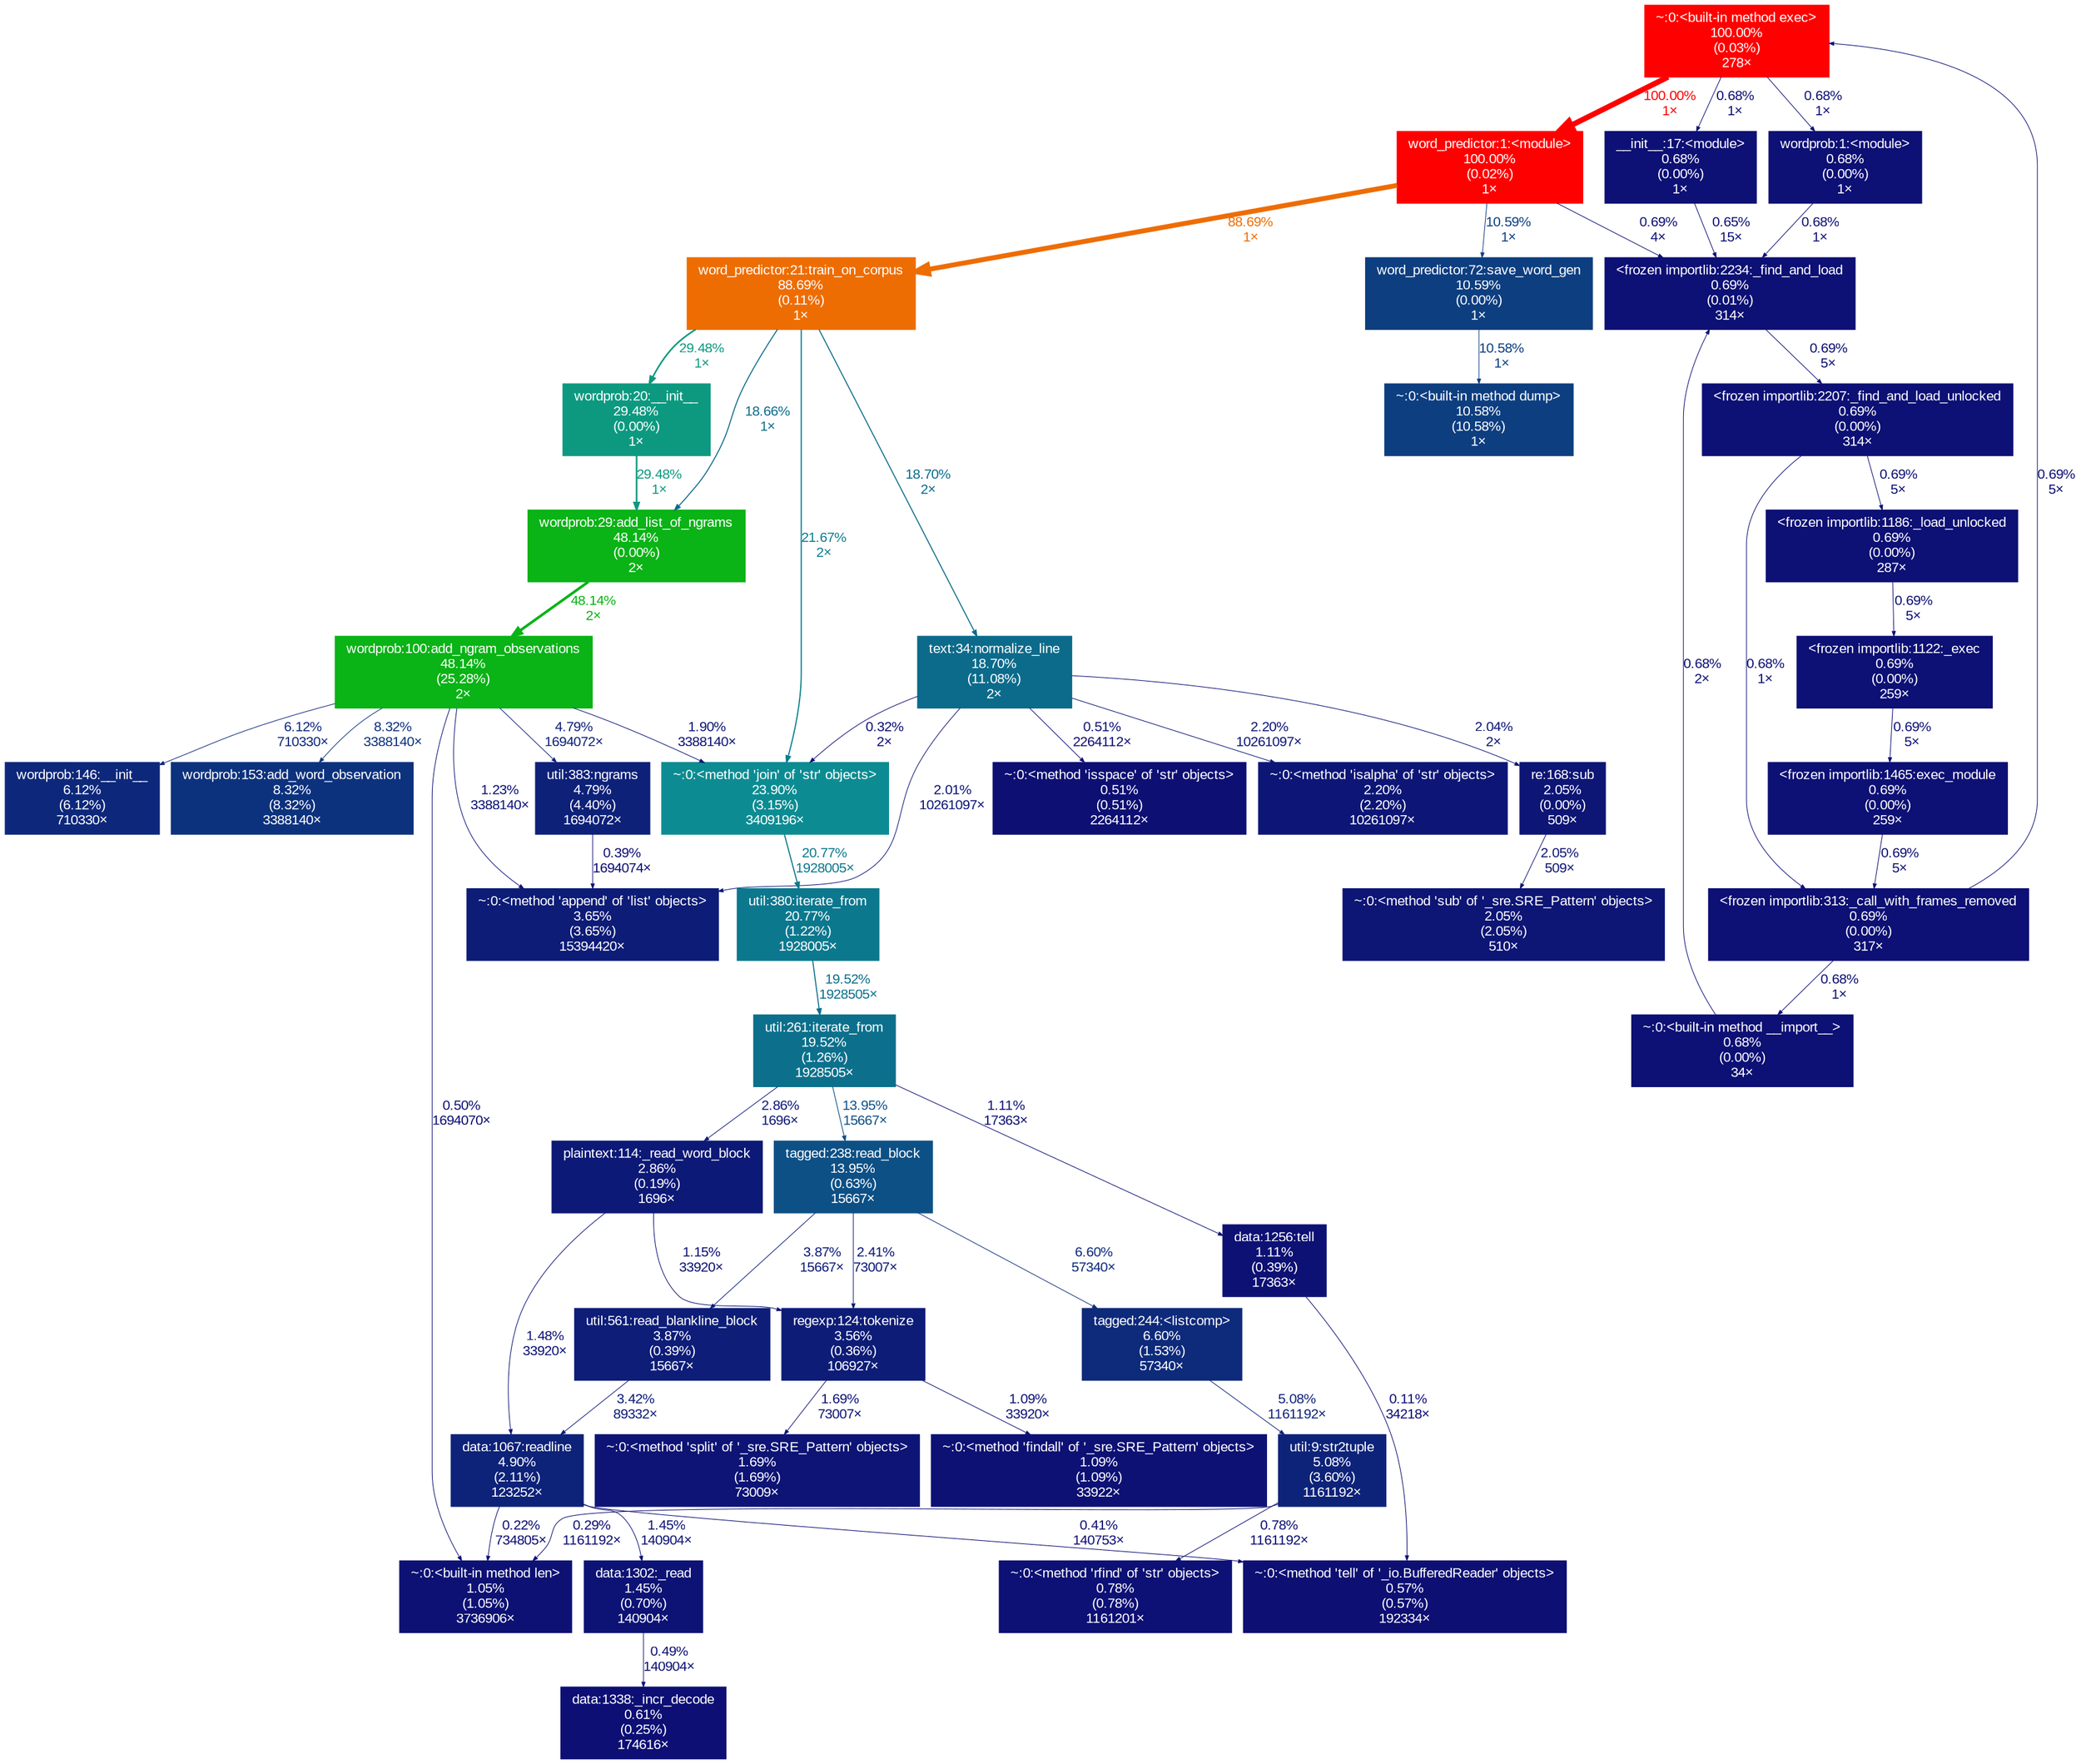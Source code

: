 digraph {
	graph [fontname=Arial, nodesep=0.125, ranksep=0.25];
	node [fontcolor=white, fontname=Arial, height=0, shape=box, style=filled, width=0];
	edge [fontname=Arial];
	1 [color="#ff0000", fontcolor="#ffffff", fontsize="10.00", label="~:0:<built-in method exec>\n100.00%\n(0.03%)\n278×"];
	1 -> 95 [arrowsize="0.35", color="#0d1074", fontcolor="#0d1074", fontsize="10.00", label="0.68%\n1×", labeldistance="0.50", penwidth="0.50"];
	1 -> 173 [arrowsize="1.00", color="#ff0000", fontcolor="#ff0000", fontsize="10.00", label="100.00%\n1×", labeldistance="4.00", penwidth="4.00"];
	1 -> 416 [arrowsize="0.35", color="#0d1074", fontcolor="#0d1074", fontsize="10.00", label="0.68%\n1×", labeldistance="0.50", penwidth="0.50"];
	17 [color="#0c6b8b", fontcolor="#ffffff", fontsize="10.00", label="text:34:normalize_line\n18.70%\n(11.08%)\n2×"];
	17 -> 289 [arrowsize="0.35", color="#0d0e73", fontcolor="#0d0e73", fontsize="10.00", label="0.32%\n2×", labeldistance="0.50", penwidth="0.50"];
	17 -> 756 [arrowsize="0.35", color="#0d1575", fontcolor="#0d1575", fontsize="10.00", label="2.04%\n2×", labeldistance="0.50", penwidth="0.50"];
	17 -> 1530 [arrowsize="0.35", color="#0d1575", fontcolor="#0d1575", fontsize="10.00", label="2.01%\n10261097×", labeldistance="0.50", penwidth="0.50"];
	17 -> 1746 [arrowsize="0.35", color="#0d0f73", fontcolor="#0d0f73", fontsize="10.00", label="0.51%\n2264112×", labeldistance="0.50", penwidth="0.50"];
	17 -> 1750 [arrowsize="0.35", color="#0d1676", fontcolor="#0d1676", fontsize="10.00", label="2.20%\n10261097×", labeldistance="0.50", penwidth="0.50"];
	61 [color="#0d1074", fontcolor="#ffffff", fontsize="10.00", label="<frozen importlib:2207:_find_and_load_unlocked\n0.69%\n(0.00%)\n314×"];
	61 -> 657 [arrowsize="0.35", color="#0d1074", fontcolor="#0d1074", fontsize="10.00", label="0.69%\n5×", labeldistance="0.50", penwidth="0.50"];
	61 -> 972 [arrowsize="0.35", color="#0d1074", fontcolor="#0d1074", fontsize="10.00", label="0.68%\n1×", labeldistance="0.50", penwidth="0.50"];
	70 [color="#0d2a7b", fontcolor="#ffffff", fontsize="10.00", label="tagged:244:<listcomp>\n6.60%\n(1.53%)\n57340×"];
	70 -> 928 [arrowsize="0.35", color="#0d2379", fontcolor="#0d2379", fontsize="10.00", label="5.08%\n1161192×", labeldistance="0.50", penwidth="0.50"];
	71 [color="#0d5085", fontcolor="#ffffff", fontsize="10.00", label="tagged:238:read_block\n13.95%\n(0.63%)\n15667×"];
	71 -> 70 [arrowsize="0.35", color="#0d2a7b", fontcolor="#0d2a7b", fontsize="10.00", label="6.60%\n57340×", labeldistance="0.50", penwidth="0.50"];
	71 -> 156 [arrowsize="0.35", color="#0d1776", fontcolor="#0d1776", fontsize="10.00", label="2.41%\n73007×", labeldistance="0.50", penwidth="0.50"];
	71 -> 1600 [arrowsize="0.35", color="#0d1d78", fontcolor="#0d1d78", fontsize="10.00", label="3.87%\n15667×", labeldistance="0.50", penwidth="0.50"];
	95 [color="#0d1074", fontcolor="#ffffff", fontsize="10.00", label="__init__:17:<module>\n0.68%\n(0.00%)\n1×"];
	95 -> 705 [arrowsize="0.35", color="#0d0f74", fontcolor="#0d0f74", fontsize="10.00", label="0.65%\n15×", labeldistance="0.50", penwidth="0.50"];
	154 [color="#0d1174", fontcolor="#ffffff", fontsize="10.00", label="~:0:<method 'findall' of '_sre.SRE_Pattern' objects>\n1.09%\n(1.09%)\n33922×"];
	156 [color="#0d1c77", fontcolor="#ffffff", fontsize="10.00", label="regexp:124:tokenize\n3.56%\n(0.36%)\n106927×"];
	156 -> 154 [arrowsize="0.35", color="#0d1174", fontcolor="#0d1174", fontsize="10.00", label="1.09%\n33920×", labeldistance="0.50", penwidth="0.50"];
	156 -> 711 [arrowsize="0.35", color="#0d1475", fontcolor="#0d1475", fontsize="10.00", label="1.69%\n73007×", labeldistance="0.50", penwidth="0.50"];
	166 [color="#0c788e", fontcolor="#ffffff", fontsize="10.00", label="util:380:iterate_from\n20.77%\n(1.22%)\n1928005×"];
	166 -> 1011 [arrowsize="0.44", color="#0c708c", fontcolor="#0c708c", fontsize="10.00", label="19.52%\n1928505×", labeldistance="0.78", penwidth="0.78"];
	173 [color="#ff0000", fontcolor="#ffffff", fontsize="10.00", label="word_predictor:1:<module>\n100.00%\n(0.02%)\n1×"];
	173 -> 668 [arrowsize="0.94", color="#ee6d03", fontcolor="#ee6d03", fontsize="10.00", label="88.69%\n1×", labeldistance="3.55", penwidth="3.55"];
	173 -> 680 [arrowsize="0.35", color="#0d3e80", fontcolor="#0d3e80", fontsize="10.00", label="10.59%\n1×", labeldistance="0.50", penwidth="0.50"];
	173 -> 705 [arrowsize="0.35", color="#0d1074", fontcolor="#0d1074", fontsize="10.00", label="0.69%\n4×", labeldistance="0.50", penwidth="0.50"];
	289 [color="#0c8c92", fontcolor="#ffffff", fontsize="10.00", label="~:0:<method 'join' of 'str' objects>\n23.90%\n(3.15%)\n3409196×"];
	289 -> 166 [arrowsize="0.46", color="#0c788e", fontcolor="#0c788e", fontsize="10.00", label="20.77%\n1928005×", labeldistance="0.83", penwidth="0.83"];
	416 [color="#0d1074", fontcolor="#ffffff", fontsize="10.00", label="wordprob:1:<module>\n0.68%\n(0.00%)\n1×"];
	416 -> 705 [arrowsize="0.35", color="#0d1074", fontcolor="#0d1074", fontsize="10.00", label="0.68%\n1×", labeldistance="0.50", penwidth="0.50"];
	533 [color="#0d2179", fontcolor="#ffffff", fontsize="10.00", label="util:383:ngrams\n4.79%\n(4.40%)\n1694072×"];
	533 -> 1530 [arrowsize="0.35", color="#0d0e73", fontcolor="#0d0e73", fontsize="10.00", label="0.39%\n1694074×", labeldistance="0.50", penwidth="0.50"];
	604 [color="#0d1174", fontcolor="#ffffff", fontsize="10.00", label="~:0:<built-in method len>\n1.05%\n(1.05%)\n3736906×"];
	657 [color="#0d1074", fontcolor="#ffffff", fontsize="10.00", label="<frozen importlib:1186:_load_unlocked\n0.69%\n(0.00%)\n287×"];
	657 -> 1311 [arrowsize="0.35", color="#0d1074", fontcolor="#0d1074", fontsize="10.00", label="0.69%\n5×", labeldistance="0.50", penwidth="0.50"];
	668 [color="#ee6d03", fontcolor="#ffffff", fontsize="10.00", label="word_predictor:21:train_on_corpus\n88.69%\n(0.11%)\n1×"];
	668 -> 17 [arrowsize="0.43", color="#0c6b8b", fontcolor="#0c6b8b", fontsize="10.00", label="18.70%\n2×", labeldistance="0.75", penwidth="0.75"];
	668 -> 289 [arrowsize="0.47", color="#0c7e8f", fontcolor="#0c7e8f", fontsize="10.00", label="21.67%\n2×", labeldistance="0.87", penwidth="0.87"];
	668 -> 835 [arrowsize="0.54", color="#0c9980", fontcolor="#0c9980", fontsize="10.00", label="29.48%\n1×", labeldistance="1.18", penwidth="1.18"];
	668 -> 1288 [arrowsize="0.43", color="#0c6b8b", fontcolor="#0c6b8b", fontsize="10.00", label="18.66%\n1×", labeldistance="0.75", penwidth="0.75"];
	680 [color="#0d3e80", fontcolor="#ffffff", fontsize="10.00", label="word_predictor:72:save_word_gen\n10.59%\n(0.00%)\n1×"];
	680 -> 1579 [arrowsize="0.35", color="#0d3e80", fontcolor="#0d3e80", fontsize="10.00", label="10.58%\n1×", labeldistance="0.50", penwidth="0.50"];
	705 [color="#0d1074", fontcolor="#ffffff", fontsize="10.00", label="<frozen importlib:2234:_find_and_load\n0.69%\n(0.01%)\n314×"];
	705 -> 61 [arrowsize="0.35", color="#0d1074", fontcolor="#0d1074", fontsize="10.00", label="0.69%\n5×", labeldistance="0.50", penwidth="0.50"];
	711 [color="#0d1475", fontcolor="#ffffff", fontsize="10.00", label="~:0:<method 'split' of '_sre.SRE_Pattern' objects>\n1.69%\n(1.69%)\n73009×"];
	756 [color="#0d1575", fontcolor="#ffffff", fontsize="10.00", label="re:168:sub\n2.05%\n(0.00%)\n509×"];
	756 -> 817 [arrowsize="0.35", color="#0d1575", fontcolor="#0d1575", fontsize="10.00", label="2.05%\n509×", labeldistance="0.50", penwidth="0.50"];
	772 [color="#0d1074", fontcolor="#ffffff", fontsize="10.00", label="<frozen importlib:1465:exec_module\n0.69%\n(0.00%)\n259×"];
	772 -> 972 [arrowsize="0.35", color="#0d1074", fontcolor="#0d1074", fontsize="10.00", label="0.69%\n5×", labeldistance="0.50", penwidth="0.50"];
	817 [color="#0d1575", fontcolor="#ffffff", fontsize="10.00", label="~:0:<method 'sub' of '_sre.SRE_Pattern' objects>\n2.05%\n(2.05%)\n510×"];
	826 [color="#0d1976", fontcolor="#ffffff", fontsize="10.00", label="plaintext:114:_read_word_block\n2.86%\n(0.19%)\n1696×"];
	826 -> 156 [arrowsize="0.35", color="#0d1174", fontcolor="#0d1174", fontsize="10.00", label="1.15%\n33920×", labeldistance="0.50", penwidth="0.50"];
	826 -> 1580 [arrowsize="0.35", color="#0d1375", fontcolor="#0d1375", fontsize="10.00", label="1.48%\n33920×", labeldistance="0.50", penwidth="0.50"];
	835 [color="#0c9980", fontcolor="#ffffff", fontsize="10.00", label="wordprob:20:__init__\n29.48%\n(0.00%)\n1×"];
	835 -> 1288 [arrowsize="0.54", color="#0c9980", fontcolor="#0c9980", fontsize="10.00", label="29.48%\n1×", labeldistance="1.18", penwidth="1.18"];
	848 [color="#0d1174", fontcolor="#ffffff", fontsize="10.00", label="data:1256:tell\n1.11%\n(0.39%)\n17363×"];
	848 -> 1872 [arrowsize="0.35", color="#0d0d73", fontcolor="#0d0d73", fontsize="10.00", label="0.11%\n34218×", labeldistance="0.50", penwidth="0.50"];
	925 [color="#0d1074", fontcolor="#ffffff", fontsize="10.00", label="~:0:<method 'rfind' of 'str' objects>\n0.78%\n(0.78%)\n1161201×"];
	928 [color="#0d2379", fontcolor="#ffffff", fontsize="10.00", label="util:9:str2tuple\n5.08%\n(3.60%)\n1161192×"];
	928 -> 604 [arrowsize="0.35", color="#0d0e73", fontcolor="#0d0e73", fontsize="10.00", label="0.29%\n1161192×", labeldistance="0.50", penwidth="0.50"];
	928 -> 925 [arrowsize="0.35", color="#0d1074", fontcolor="#0d1074", fontsize="10.00", label="0.78%\n1161192×", labeldistance="0.50", penwidth="0.50"];
	941 [color="#0d0f74", fontcolor="#ffffff", fontsize="10.00", label="data:1338:_incr_decode\n0.61%\n(0.25%)\n174616×"];
	972 [color="#0d1074", fontcolor="#ffffff", fontsize="10.00", label="<frozen importlib:313:_call_with_frames_removed\n0.69%\n(0.00%)\n317×"];
	972 -> 1 [arrowsize="0.35", color="#0d1074", fontcolor="#0d1074", fontsize="10.00", label="0.69%\n5×", labeldistance="0.50", penwidth="0.50"];
	972 -> 986 [arrowsize="0.35", color="#0d1074", fontcolor="#0d1074", fontsize="10.00", label="0.68%\n1×", labeldistance="0.50", penwidth="0.50"];
	986 [color="#0d1074", fontcolor="#ffffff", fontsize="10.00", label="~:0:<built-in method __import__>\n0.68%\n(0.00%)\n34×"];
	986 -> 705 [arrowsize="0.35", color="#0d1074", fontcolor="#0d1074", fontsize="10.00", label="0.68%\n2×", labeldistance="0.50", penwidth="0.50"];
	1011 [color="#0c708c", fontcolor="#ffffff", fontsize="10.00", label="util:261:iterate_from\n19.52%\n(1.26%)\n1928505×"];
	1011 -> 71 [arrowsize="0.37", color="#0d5085", fontcolor="#0d5085", fontsize="10.00", label="13.95%\n15667×", labeldistance="0.56", penwidth="0.56"];
	1011 -> 826 [arrowsize="0.35", color="#0d1976", fontcolor="#0d1976", fontsize="10.00", label="2.86%\n1696×", labeldistance="0.50", penwidth="0.50"];
	1011 -> 848 [arrowsize="0.35", color="#0d1174", fontcolor="#0d1174", fontsize="10.00", label="1.11%\n17363×", labeldistance="0.50", penwidth="0.50"];
	1287 [color="#0ab316", fontcolor="#ffffff", fontsize="10.00", label="wordprob:100:add_ngram_observations\n48.14%\n(25.28%)\n2×"];
	1287 -> 289 [arrowsize="0.35", color="#0d1575", fontcolor="#0d1575", fontsize="10.00", label="1.90%\n3388140×", labeldistance="0.50", penwidth="0.50"];
	1287 -> 533 [arrowsize="0.35", color="#0d2179", fontcolor="#0d2179", fontsize="10.00", label="4.79%\n1694072×", labeldistance="0.50", penwidth="0.50"];
	1287 -> 604 [arrowsize="0.35", color="#0d0f73", fontcolor="#0d0f73", fontsize="10.00", label="0.50%\n1694070×", labeldistance="0.50", penwidth="0.50"];
	1287 -> 1530 [arrowsize="0.35", color="#0d1274", fontcolor="#0d1274", fontsize="10.00", label="1.23%\n3388140×", labeldistance="0.50", penwidth="0.50"];
	1287 -> 1612 [arrowsize="0.35", color="#0d287b", fontcolor="#0d287b", fontsize="10.00", label="6.12%\n710330×", labeldistance="0.50", penwidth="0.50"];
	1287 -> 1658 [arrowsize="0.35", color="#0d327d", fontcolor="#0d327d", fontsize="10.00", label="8.32%\n3388140×", labeldistance="0.50", penwidth="0.50"];
	1288 [color="#0ab316", fontcolor="#ffffff", fontsize="10.00", label="wordprob:29:add_list_of_ngrams\n48.14%\n(0.00%)\n2×"];
	1288 -> 1287 [arrowsize="0.69", color="#0ab316", fontcolor="#0ab316", fontsize="10.00", label="48.14%\n2×", labeldistance="1.93", penwidth="1.93"];
	1311 [color="#0d1074", fontcolor="#ffffff", fontsize="10.00", label="<frozen importlib:1122:_exec\n0.69%\n(0.00%)\n259×"];
	1311 -> 772 [arrowsize="0.35", color="#0d1074", fontcolor="#0d1074", fontsize="10.00", label="0.69%\n5×", labeldistance="0.50", penwidth="0.50"];
	1530 [color="#0d1c77", fontcolor="#ffffff", fontsize="10.00", label="~:0:<method 'append' of 'list' objects>\n3.65%\n(3.65%)\n15394420×"];
	1540 [color="#0d1375", fontcolor="#ffffff", fontsize="10.00", label="data:1302:_read\n1.45%\n(0.70%)\n140904×"];
	1540 -> 941 [arrowsize="0.35", color="#0d0f73", fontcolor="#0d0f73", fontsize="10.00", label="0.49%\n140904×", labeldistance="0.50", penwidth="0.50"];
	1579 [color="#0d3e80", fontcolor="#ffffff", fontsize="10.00", label="~:0:<built-in method dump>\n10.58%\n(10.58%)\n1×"];
	1580 [color="#0d2279", fontcolor="#ffffff", fontsize="10.00", label="data:1067:readline\n4.90%\n(2.11%)\n123252×"];
	1580 -> 604 [arrowsize="0.35", color="#0d0e73", fontcolor="#0d0e73", fontsize="10.00", label="0.22%\n734805×", labeldistance="0.50", penwidth="0.50"];
	1580 -> 1540 [arrowsize="0.35", color="#0d1375", fontcolor="#0d1375", fontsize="10.00", label="1.45%\n140904×", labeldistance="0.50", penwidth="0.50"];
	1580 -> 1872 [arrowsize="0.35", color="#0d0e73", fontcolor="#0d0e73", fontsize="10.00", label="0.41%\n140753×", labeldistance="0.50", penwidth="0.50"];
	1600 [color="#0d1d78", fontcolor="#ffffff", fontsize="10.00", label="util:561:read_blankline_block\n3.87%\n(0.39%)\n15667×"];
	1600 -> 1580 [arrowsize="0.35", color="#0d1b77", fontcolor="#0d1b77", fontsize="10.00", label="3.42%\n89332×", labeldistance="0.50", penwidth="0.50"];
	1612 [color="#0d287b", fontcolor="#ffffff", fontsize="10.00", label="wordprob:146:__init__\n6.12%\n(6.12%)\n710330×"];
	1658 [color="#0d327d", fontcolor="#ffffff", fontsize="10.00", label="wordprob:153:add_word_observation\n8.32%\n(8.32%)\n3388140×"];
	1746 [color="#0d0f73", fontcolor="#ffffff", fontsize="10.00", label="~:0:<method 'isspace' of 'str' objects>\n0.51%\n(0.51%)\n2264112×"];
	1750 [color="#0d1676", fontcolor="#ffffff", fontsize="10.00", label="~:0:<method 'isalpha' of 'str' objects>\n2.20%\n(2.20%)\n10261097×"];
	1872 [color="#0d0f73", fontcolor="#ffffff", fontsize="10.00", label="~:0:<method 'tell' of '_io.BufferedReader' objects>\n0.57%\n(0.57%)\n192334×"];
}

